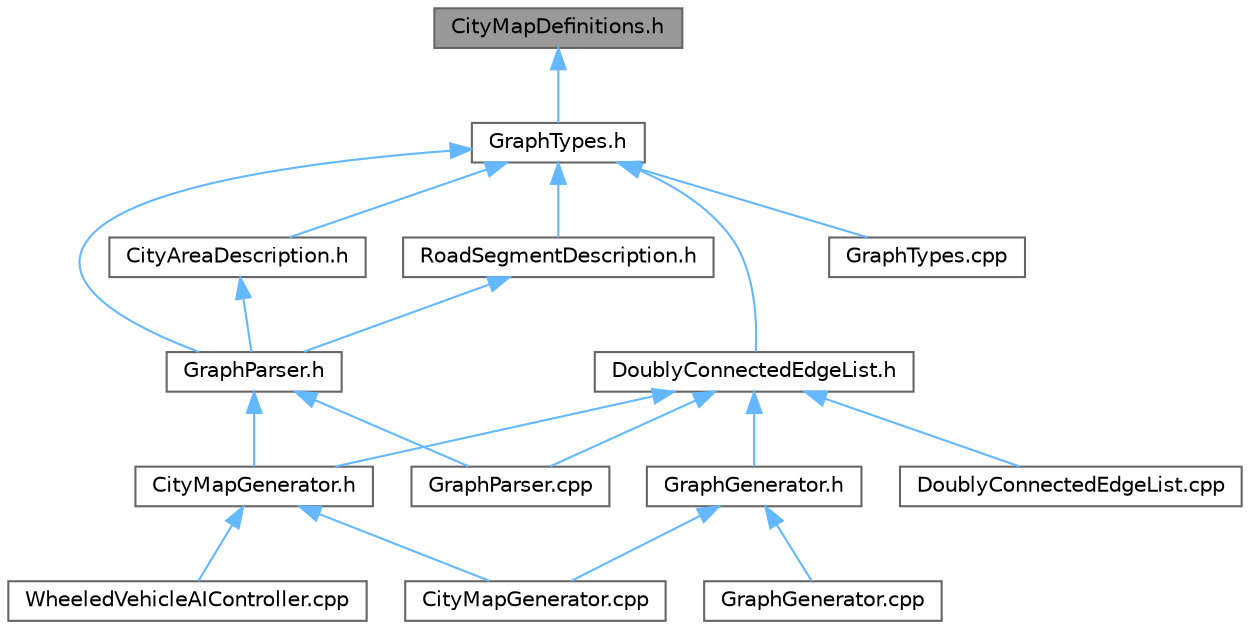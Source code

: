 digraph "CityMapDefinitions.h"
{
 // INTERACTIVE_SVG=YES
 // LATEX_PDF_SIZE
  bgcolor="transparent";
  edge [fontname=Helvetica,fontsize=10,labelfontname=Helvetica,labelfontsize=10];
  node [fontname=Helvetica,fontsize=10,shape=box,height=0.2,width=0.4];
  Node1 [id="Node000001",label="CityMapDefinitions.h",height=0.2,width=0.4,color="gray40", fillcolor="grey60", style="filled", fontcolor="black",tooltip=" "];
  Node1 -> Node2 [id="edge1_Node000001_Node000002",dir="back",color="steelblue1",style="solid",tooltip=" "];
  Node2 [id="Node000002",label="GraphTypes.h",height=0.2,width=0.4,color="grey40", fillcolor="white", style="filled",URL="$d4/d09/GraphTypes_8h.html",tooltip=" "];
  Node2 -> Node3 [id="edge2_Node000002_Node000003",dir="back",color="steelblue1",style="solid",tooltip=" "];
  Node3 [id="Node000003",label="CityAreaDescription.h",height=0.2,width=0.4,color="grey40", fillcolor="white", style="filled",URL="$d5/d44/CityAreaDescription_8h.html",tooltip=" "];
  Node3 -> Node4 [id="edge3_Node000003_Node000004",dir="back",color="steelblue1",style="solid",tooltip=" "];
  Node4 [id="Node000004",label="GraphParser.h",height=0.2,width=0.4,color="grey40", fillcolor="white", style="filled",URL="$dc/d6a/GraphParser_8h.html",tooltip=" "];
  Node4 -> Node5 [id="edge4_Node000004_Node000005",dir="back",color="steelblue1",style="solid",tooltip=" "];
  Node5 [id="Node000005",label="CityMapGenerator.h",height=0.2,width=0.4,color="grey40", fillcolor="white", style="filled",URL="$d0/da2/CityMapGenerator_8h.html",tooltip=" "];
  Node5 -> Node6 [id="edge5_Node000005_Node000006",dir="back",color="steelblue1",style="solid",tooltip=" "];
  Node6 [id="Node000006",label="CityMapGenerator.cpp",height=0.2,width=0.4,color="grey40", fillcolor="white", style="filled",URL="$d9/d8e/CityMapGenerator_8cpp.html",tooltip=" "];
  Node5 -> Node7 [id="edge6_Node000005_Node000007",dir="back",color="steelblue1",style="solid",tooltip=" "];
  Node7 [id="Node000007",label="WheeledVehicleAIController.cpp",height=0.2,width=0.4,color="grey40", fillcolor="white", style="filled",URL="$d8/de0/WheeledVehicleAIController_8cpp.html",tooltip=" "];
  Node4 -> Node8 [id="edge7_Node000004_Node000008",dir="back",color="steelblue1",style="solid",tooltip=" "];
  Node8 [id="Node000008",label="GraphParser.cpp",height=0.2,width=0.4,color="grey40", fillcolor="white", style="filled",URL="$dd/db2/GraphParser_8cpp.html",tooltip=" "];
  Node2 -> Node9 [id="edge8_Node000002_Node000009",dir="back",color="steelblue1",style="solid",tooltip=" "];
  Node9 [id="Node000009",label="DoublyConnectedEdgeList.h",height=0.2,width=0.4,color="grey40", fillcolor="white", style="filled",URL="$d8/db3/DoublyConnectedEdgeList_8h.html",tooltip=" "];
  Node9 -> Node5 [id="edge9_Node000009_Node000005",dir="back",color="steelblue1",style="solid",tooltip=" "];
  Node9 -> Node10 [id="edge10_Node000009_Node000010",dir="back",color="steelblue1",style="solid",tooltip=" "];
  Node10 [id="Node000010",label="DoublyConnectedEdgeList.cpp",height=0.2,width=0.4,color="grey40", fillcolor="white", style="filled",URL="$dd/db4/DoublyConnectedEdgeList_8cpp.html",tooltip=" "];
  Node9 -> Node11 [id="edge11_Node000009_Node000011",dir="back",color="steelblue1",style="solid",tooltip=" "];
  Node11 [id="Node000011",label="GraphGenerator.h",height=0.2,width=0.4,color="grey40", fillcolor="white", style="filled",URL="$d4/d24/GraphGenerator_8h.html",tooltip=" "];
  Node11 -> Node6 [id="edge12_Node000011_Node000006",dir="back",color="steelblue1",style="solid",tooltip=" "];
  Node11 -> Node12 [id="edge13_Node000011_Node000012",dir="back",color="steelblue1",style="solid",tooltip=" "];
  Node12 [id="Node000012",label="GraphGenerator.cpp",height=0.2,width=0.4,color="grey40", fillcolor="white", style="filled",URL="$d4/d03/GraphGenerator_8cpp.html",tooltip=" "];
  Node9 -> Node8 [id="edge14_Node000009_Node000008",dir="back",color="steelblue1",style="solid",tooltip=" "];
  Node2 -> Node4 [id="edge15_Node000002_Node000004",dir="back",color="steelblue1",style="solid",tooltip=" "];
  Node2 -> Node13 [id="edge16_Node000002_Node000013",dir="back",color="steelblue1",style="solid",tooltip=" "];
  Node13 [id="Node000013",label="GraphTypes.cpp",height=0.2,width=0.4,color="grey40", fillcolor="white", style="filled",URL="$db/d97/GraphTypes_8cpp.html",tooltip=" "];
  Node2 -> Node14 [id="edge17_Node000002_Node000014",dir="back",color="steelblue1",style="solid",tooltip=" "];
  Node14 [id="Node000014",label="RoadSegmentDescription.h",height=0.2,width=0.4,color="grey40", fillcolor="white", style="filled",URL="$d9/dc0/RoadSegmentDescription_8h.html",tooltip=" "];
  Node14 -> Node4 [id="edge18_Node000014_Node000004",dir="back",color="steelblue1",style="solid",tooltip=" "];
}
